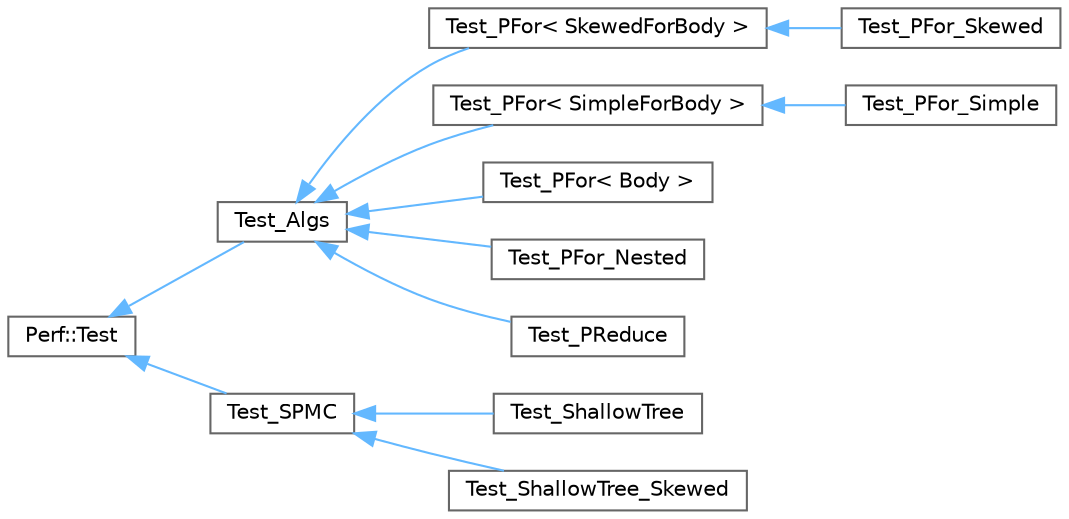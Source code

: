 digraph "类继承关系图"
{
 // LATEX_PDF_SIZE
  bgcolor="transparent";
  edge [fontname=Helvetica,fontsize=10,labelfontname=Helvetica,labelfontsize=10];
  node [fontname=Helvetica,fontsize=10,shape=box,height=0.2,width=0.4];
  rankdir="LR";
  Node0 [id="Node000000",label="Perf::Test",height=0.2,width=0.4,color="grey40", fillcolor="white", style="filled",URL="$class_perf_1_1_test.html",tooltip=" "];
  Node0 -> Node1 [id="edge5726_Node000000_Node000001",dir="back",color="steelblue1",style="solid",tooltip=" "];
  Node1 [id="Node000001",label="Test_Algs",height=0.2,width=0.4,color="grey40", fillcolor="white", style="filled",URL="$class_test___algs.html",tooltip=" "];
  Node1 -> Node2 [id="edge5727_Node000001_Node000002",dir="back",color="steelblue1",style="solid",tooltip=" "];
  Node2 [id="Node000002",label="Test_PFor\< SkewedForBody \>",height=0.2,width=0.4,color="grey40", fillcolor="white", style="filled",URL="$class_test___p_for.html",tooltip=" "];
  Node2 -> Node3 [id="edge5728_Node000002_Node000003",dir="back",color="steelblue1",style="solid",tooltip=" "];
  Node3 [id="Node000003",label="Test_PFor_Skewed",height=0.2,width=0.4,color="grey40", fillcolor="white", style="filled",URL="$class_test___p_for___skewed.html",tooltip=" "];
  Node1 -> Node4 [id="edge5729_Node000001_Node000004",dir="back",color="steelblue1",style="solid",tooltip=" "];
  Node4 [id="Node000004",label="Test_PFor\< SimpleForBody \>",height=0.2,width=0.4,color="grey40", fillcolor="white", style="filled",URL="$class_test___p_for.html",tooltip=" "];
  Node4 -> Node5 [id="edge5730_Node000004_Node000005",dir="back",color="steelblue1",style="solid",tooltip=" "];
  Node5 [id="Node000005",label="Test_PFor_Simple",height=0.2,width=0.4,color="grey40", fillcolor="white", style="filled",URL="$class_test___p_for___simple.html",tooltip=" "];
  Node1 -> Node6 [id="edge5731_Node000001_Node000006",dir="back",color="steelblue1",style="solid",tooltip=" "];
  Node6 [id="Node000006",label="Test_PFor\< Body \>",height=0.2,width=0.4,color="grey40", fillcolor="white", style="filled",URL="$class_test___p_for.html",tooltip=" "];
  Node1 -> Node7 [id="edge5732_Node000001_Node000007",dir="back",color="steelblue1",style="solid",tooltip=" "];
  Node7 [id="Node000007",label="Test_PFor_Nested",height=0.2,width=0.4,color="grey40", fillcolor="white", style="filled",URL="$class_test___p_for___nested.html",tooltip=" "];
  Node1 -> Node8 [id="edge5733_Node000001_Node000008",dir="back",color="steelblue1",style="solid",tooltip=" "];
  Node8 [id="Node000008",label="Test_PReduce",height=0.2,width=0.4,color="grey40", fillcolor="white", style="filled",URL="$class_test___p_reduce.html",tooltip=" "];
  Node0 -> Node9 [id="edge5734_Node000000_Node000009",dir="back",color="steelblue1",style="solid",tooltip=" "];
  Node9 [id="Node000009",label="Test_SPMC",height=0.2,width=0.4,color="grey40", fillcolor="white", style="filled",URL="$class_test___s_p_m_c.html",tooltip=" "];
  Node9 -> Node10 [id="edge5735_Node000009_Node000010",dir="back",color="steelblue1",style="solid",tooltip=" "];
  Node10 [id="Node000010",label="Test_ShallowTree",height=0.2,width=0.4,color="grey40", fillcolor="white", style="filled",URL="$class_test___shallow_tree.html",tooltip=" "];
  Node9 -> Node11 [id="edge5736_Node000009_Node000011",dir="back",color="steelblue1",style="solid",tooltip=" "];
  Node11 [id="Node000011",label="Test_ShallowTree_Skewed",height=0.2,width=0.4,color="grey40", fillcolor="white", style="filled",URL="$class_test___shallow_tree___skewed.html",tooltip=" "];
}
